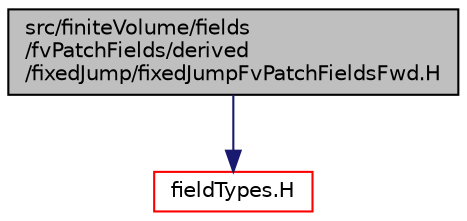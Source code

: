 digraph "src/finiteVolume/fields/fvPatchFields/derived/fixedJump/fixedJumpFvPatchFieldsFwd.H"
{
  bgcolor="transparent";
  edge [fontname="Helvetica",fontsize="10",labelfontname="Helvetica",labelfontsize="10"];
  node [fontname="Helvetica",fontsize="10",shape=record];
  Node1 [label="src/finiteVolume/fields\l/fvPatchFields/derived\l/fixedJump/fixedJumpFvPatchFieldsFwd.H",height=0.2,width=0.4,color="black", fillcolor="grey75", style="filled", fontcolor="black"];
  Node1 -> Node2 [color="midnightblue",fontsize="10",style="solid",fontname="Helvetica"];
  Node2 [label="fieldTypes.H",height=0.2,width=0.4,color="red",URL="$a07977.html",tooltip="Include the header files for all the primitive types that Fields are instantiated for..."];
}
